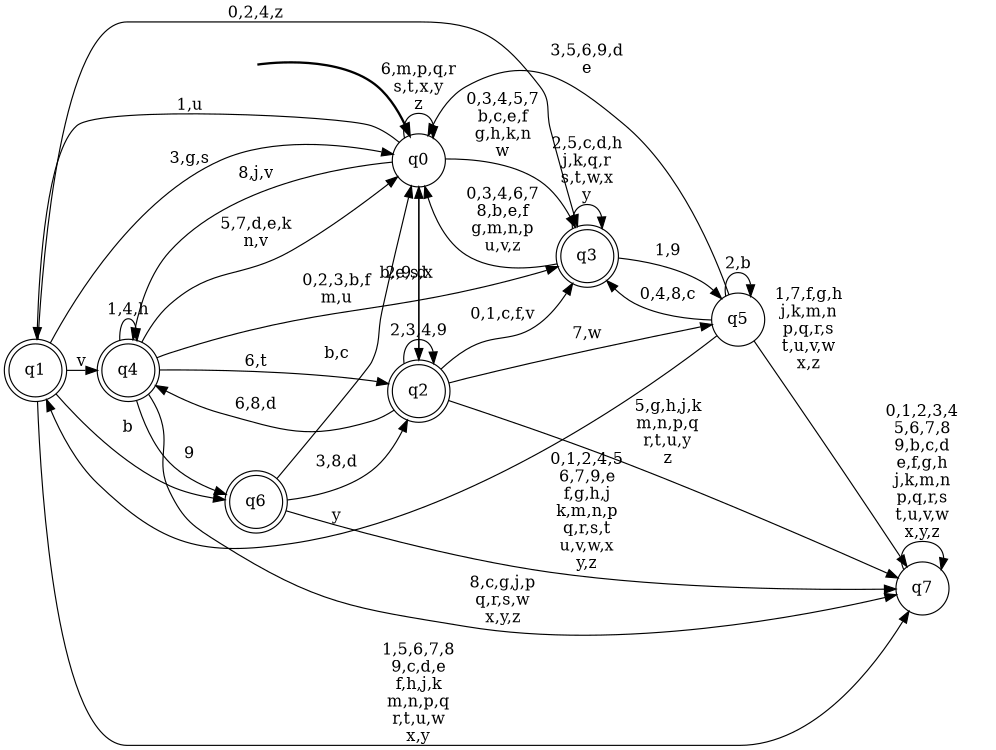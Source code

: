 digraph BlueStar {
__start0 [style = invis, shape = none, label = "", width = 0, height = 0];

rankdir=LR;
size="8,5";

s0 [style="filled", color="black", fillcolor="white" shape="circle", label="q0"];
s1 [style="rounded,filled", color="black", fillcolor="white" shape="doublecircle", label="q1"];
s2 [style="rounded,filled", color="black", fillcolor="white" shape="doublecircle", label="q2"];
s3 [style="rounded,filled", color="black", fillcolor="white" shape="doublecircle", label="q3"];
s4 [style="rounded,filled", color="black", fillcolor="white" shape="doublecircle", label="q4"];
s5 [style="filled", color="black", fillcolor="white" shape="circle", label="q5"];
s6 [style="rounded,filled", color="black", fillcolor="white" shape="doublecircle", label="q6"];
s7 [style="filled", color="black", fillcolor="white" shape="circle", label="q7"];
subgraph cluster_main { 
	graph [pad=".75", ranksep="0.15", nodesep="0.15"];
	 style=invis; 
	__start0 -> s0 [penwidth=2];
}
s0 -> s0 [label="6,m,p,q,r\ns,t,x,y\nz"];
s0 -> s1 [label="1,u"];
s0 -> s2 [label="2,9,d"];
s0 -> s3 [label="0,3,4,5,7\nb,c,e,f\ng,h,k,n\nw"];
s0 -> s4 [label="8,j,v"];
s1 -> s0 [label="3,g,s"];
s1 -> s3 [label="0,2,4,z"];
s1 -> s4 [label="v"];
s1 -> s6 [label="b"];
s1 -> s7 [label="1,5,6,7,8\n9,c,d,e\nf,h,j,k\nm,n,p,q\nr,t,u,w\nx,y"];
s2 -> s0 [label="b,e,s,x"];
s2 -> s2 [label="2,3,4,9"];
s2 -> s3 [label="0,1,c,f,v"];
s2 -> s4 [label="6,8,d"];
s2 -> s5 [label="7,w"];
s2 -> s7 [label="5,g,h,j,k\nm,n,p,q\nr,t,u,y\nz"];
s3 -> s0 [label="0,3,4,6,7\n8,b,e,f\ng,m,n,p\nu,v,z"];
s3 -> s3 [label="2,5,c,d,h\nj,k,q,r\ns,t,w,x\ny"];
s3 -> s5 [label="1,9"];
s4 -> s0 [label="5,7,d,e,k\nn,v"];
s4 -> s2 [label="6,t"];
s4 -> s3 [label="0,2,3,b,f\nm,u"];
s4 -> s4 [label="1,4,h"];
s4 -> s6 [label="9"];
s4 -> s7 [label="8,c,g,j,p\nq,r,s,w\nx,y,z"];
s5 -> s0 [label="3,5,6,9,d\ne"];
s5 -> s1 [label="y"];
s5 -> s3 [label="0,4,8,c"];
s5 -> s5 [label="2,b"];
s5 -> s7 [label="1,7,f,g,h\nj,k,m,n\np,q,r,s\nt,u,v,w\nx,z"];
s6 -> s0 [label="b,c"];
s6 -> s2 [label="3,8,d"];
s6 -> s7 [label="0,1,2,4,5\n6,7,9,e\nf,g,h,j\nk,m,n,p\nq,r,s,t\nu,v,w,x\ny,z"];
s7 -> s7 [label="0,1,2,3,4\n5,6,7,8\n9,b,c,d\ne,f,g,h\nj,k,m,n\np,q,r,s\nt,u,v,w\nx,y,z"];

}